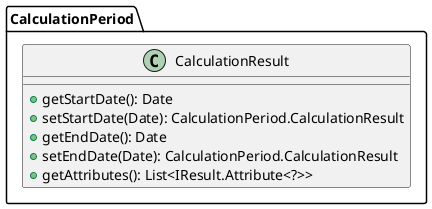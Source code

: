 @startuml

    class CalculationPeriod.CalculationResult [[CalculationPeriod.CalculationResult.html]] {
        +getStartDate(): Date
        +setStartDate(Date): CalculationPeriod.CalculationResult
        +getEndDate(): Date
        +setEndDate(Date): CalculationPeriod.CalculationResult
        +getAttributes(): List<IResult.Attribute<?>>
    }

@enduml
